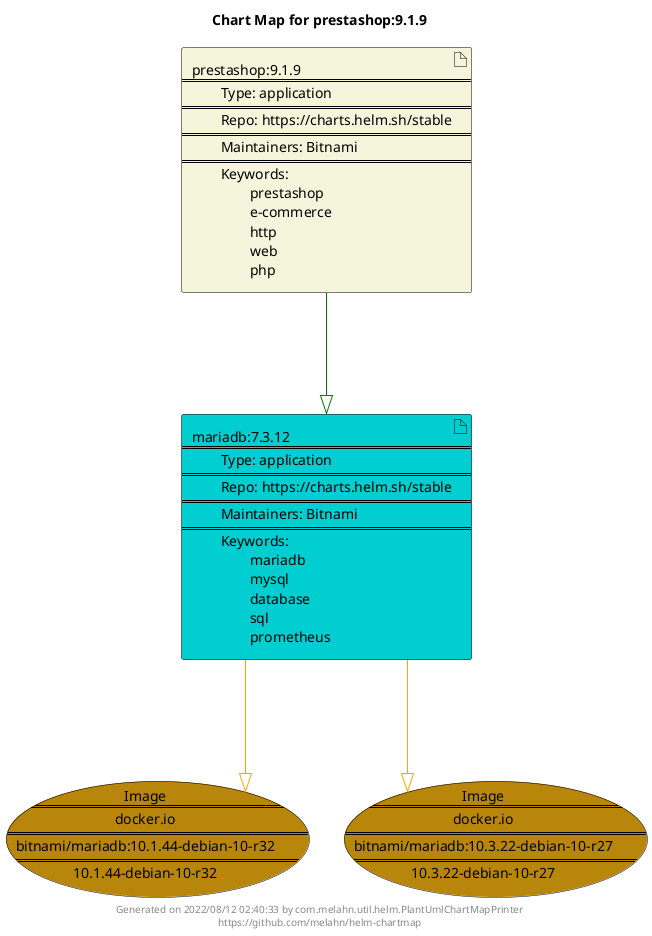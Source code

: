 @startuml
skinparam linetype ortho
skinparam backgroundColor white
skinparam usecaseBorderColor black
skinparam usecaseArrowColor LightSlateGray
skinparam artifactBorderColor black
skinparam artifactArrowColor LightSlateGray

title Chart Map for prestashop:9.1.9

'There are 2 referenced Helm Charts
artifact "mariadb:7.3.12\n====\n\tType: application\n====\n\tRepo: https://charts.helm.sh/stable\n====\n\tMaintainers: Bitnami\n====\n\tKeywords: \n\t\tmariadb\n\t\tmysql\n\t\tdatabase\n\t\tsql\n\t\tprometheus" as mariadb_7_3_12 #DarkTurquoise
artifact "prestashop:9.1.9\n====\n\tType: application\n====\n\tRepo: https://charts.helm.sh/stable\n====\n\tMaintainers: Bitnami\n====\n\tKeywords: \n\t\tprestashop\n\t\te-commerce\n\t\thttp\n\t\tweb\n\t\tphp" as prestashop_9_1_9 #Beige

'There are 2 referenced Docker Images
usecase "Image\n====\ndocker.io\n====\nbitnami/mariadb:10.1.44-debian-10-r32\n====\n10.1.44-debian-10-r32" as docker_io_bitnami_mariadb_10_1_44_debian_10_r32 #DarkGoldenRod
usecase "Image\n====\ndocker.io\n====\nbitnami/mariadb:10.3.22-debian-10-r27\n====\n10.3.22-debian-10-r27" as docker_io_bitnami_mariadb_10_3_22_debian_10_r27 #DarkGoldenRod

'Chart Dependencies
prestashop_9_1_9--[#green]-|>mariadb_7_3_12
mariadb_7_3_12--[#orange]-|>docker_io_bitnami_mariadb_10_1_44_debian_10_r32
mariadb_7_3_12--[#orange]-|>docker_io_bitnami_mariadb_10_3_22_debian_10_r27

center footer Generated on 2022/08/12 02:40:33 by com.melahn.util.helm.PlantUmlChartMapPrinter\nhttps://github.com/melahn/helm-chartmap
@enduml
